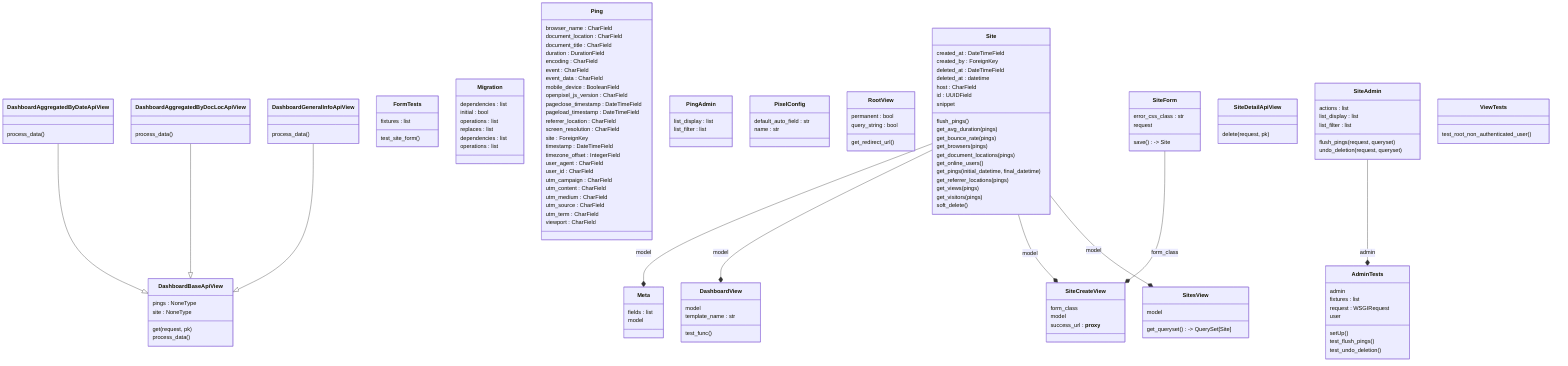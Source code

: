 classDiagram
  class AdminTests {
    admin
    fixtures : list
    request : WSGIRequest
    user
    setUp()
    test_flush_pings()
    test_undo_deletion()
  }
  class DashboardAggregatedByDateApiView {
    process_data()
  }
  class DashboardAggregatedByDocLocApiView {
    process_data()
  }
  class DashboardBaseApiView {
    pings : NoneType
    site : NoneType
    get(request, pk)
    process_data()
  }
  class DashboardGeneralInfoApiView {
    process_data()
  }
  class DashboardView {
    model
    template_name : str
    test_func()
  }
  class FormTests {
    fixtures : list
    test_site_form()
  }
  class Meta {
    fields : list
    model
  }
  class Migration {
    dependencies : list
    initial : bool
    operations : list
    replaces : list
  }
  class Migration {
    dependencies : list
    operations : list
  }
  class Ping {
    browser_name : CharField
    document_location : CharField
    document_title : CharField
    duration : DurationField
    encoding : CharField
    event : CharField
    event_data : CharField
    mobile_device : BooleanField
    openpixel_js_version : CharField
    pageclose_timestamp : DateTimeField
    pageload_timestamp : DateTimeField
    referrer_location : CharField
    screen_resolution : CharField
    site : ForeignKey
    timestamp : DateTimeField
    timezone_offset : IntegerField
    user_agent : CharField
    user_id : CharField
    utm_campaign : CharField
    utm_content : CharField
    utm_medium : CharField
    utm_source : CharField
    utm_term : CharField
    viewport : CharField
  }
  class PingAdmin {
    list_display : list
    list_filter : list
  }
  class PixelConfig {
    default_auto_field : str
    name : str
  }
  class RootView {
    permanent : bool
    query_string : bool
    get_redirect_url()
  }
  class Site {
    created_at : DateTimeField
    created_by : ForeignKey
    deleted_at : DateTimeField
    deleted_at : datetime
    host : CharField
    id : UUIDField
    snippet
    flush_pings()
    get_avg_duration(pings)
    get_bounce_rate(pings)
    get_browsers(pings)
    get_document_locations(pings)
    get_online_users()
    get_pings(initial_datetime, final_datetime)
    get_referrer_locations(pings)
    get_views(pings)
    get_visitors(pings)
    soft_delete()
  }
  class SiteAdmin {
    actions : list
    list_display : list
    list_filter : list
    flush_pings(request, queryset)
    undo_deletion(request, queryset)
  }
  class SiteCreateView {
    form_class
    model
    success_url : __proxy__
  }
  class SiteDetailApiView {
    delete(request, pk)
  }
  class SiteForm {
    error_css_class : str
    request
    save() -> Site
  }
  class SitesView {
    model
    get_queryset() -> QuerySet[Site]
  }
  class ViewTests {
    test_root_non_authenticated_user()
  }
  DashboardAggregatedByDateApiView --|> DashboardBaseApiView
  DashboardAggregatedByDocLocApiView --|> DashboardBaseApiView
  DashboardGeneralInfoApiView --|> DashboardBaseApiView
  SiteAdmin --* AdminTests : admin
  SiteForm --* SiteCreateView : form_class
  Site --* Meta : model
  Site --* DashboardView : model
  Site --* SiteCreateView : model
  Site --* SitesView : model